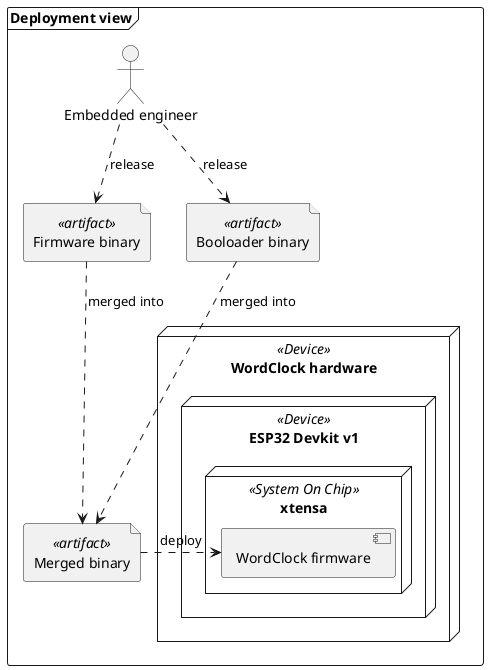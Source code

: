 @startuml
frame "Deployment view" {

actor "Embedded engineer" as Embedded_engineer
file "Firmware binary" as Fw_binary << artifact >>
file "Booloader binary" as Bootloader_binary << artifact >>
file "Merged binary" as Xtensa_binary << artifact >>

node "WordClock hardware" as Clk_hw << Device >> {


    Node "ESP32 Devkit v1" as Esp32 << Device >> {
        node xtensa << System On Chip >> {
            component "WordClock firmware" as Clk_fw
        }
    }
}

Embedded_engineer ..> Fw_binary: release
Embedded_engineer ..> Bootloader_binary: release

Fw_binary ..> Xtensa_binary: merged into
Bootloader_binary ..> Xtensa_binary: merged into

Xtensa_binary .> Clk_fw: deploy

}
@enduml